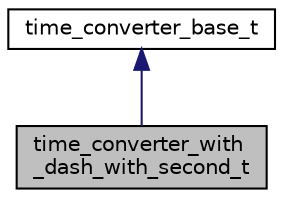 digraph "time_converter_with_dash_with_second_t"
{
 // LATEX_PDF_SIZE
  edge [fontname="Helvetica",fontsize="10",labelfontname="Helvetica",labelfontsize="10"];
  node [fontname="Helvetica",fontsize="10",shape=record];
  Node1 [label="time_converter_with\l_dash_with_second_t",height=0.2,width=0.4,color="black", fillcolor="grey75", style="filled", fontcolor="black",tooltip="Regular Expression with format : \"YY-MM-DD HH:MM:SS\"."];
  Node2 -> Node1 [dir="back",color="midnightblue",fontsize="10",style="solid",fontname="Helvetica"];
  Node2 [label="time_converter_base_t",height=0.2,width=0.4,color="black", fillcolor="white", style="filled",URL="$classtime__converter__base__t.html",tooltip="Abstract base class of some Regular Expression of date/time format."];
}
